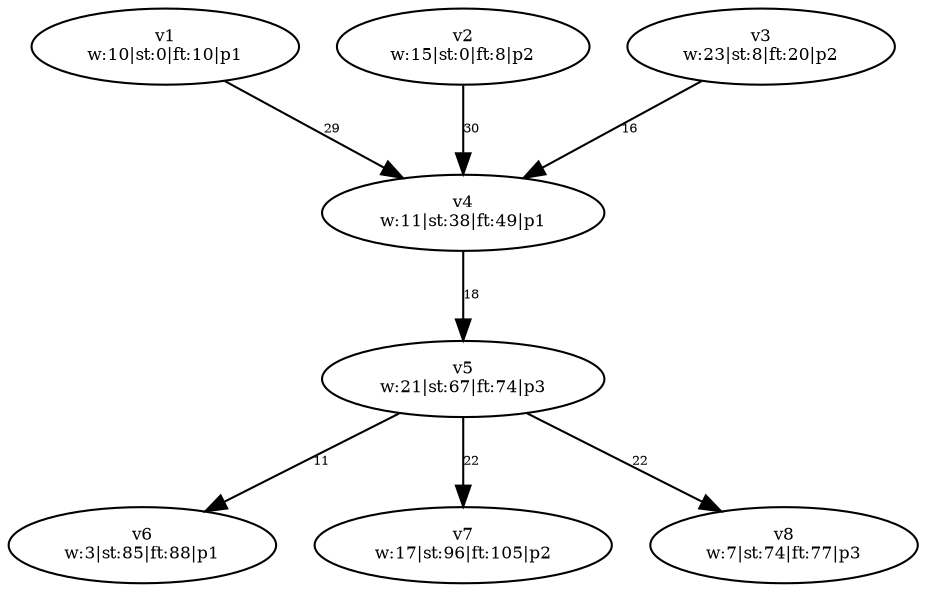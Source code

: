digraph {
	v1 [label="v1
w:10|st:0|ft:10|p1" fontsize=8.0]
	v2 [label="v2
w:15|st:0|ft:8|p2" fontsize=8.0]
	v3 [label="v3
w:23|st:8|ft:20|p2" fontsize=8.0]
	v4 [label="v4
w:11|st:38|ft:49|p1" fontsize=8.0]
	v5 [label="v5
w:21|st:67|ft:74|p3" fontsize=8.0]
	v6 [label="v6
w:3|st:85|ft:88|p1" fontsize=8.0]
	v7 [label="v7
w:17|st:96|ft:105|p2" fontsize=8.0]
	v8 [label="v8
w:7|st:74|ft:77|p3" fontsize=8.0]
	v1 -> v4 [label=29 constraint=true fontsize=6.0]
	v2 -> v4 [label=30 constraint=true fontsize=6.0]
	v3 -> v4 [label=16 constraint=true fontsize=6.0]
	v4 -> v5 [label=18 constraint=true fontsize=6.0]
	v5 -> v6 [label=11 constraint=true fontsize=6.0]
	v5 -> v7 [label=22 constraint=true fontsize=6.0]
	v5 -> v8 [label=22 constraint=true fontsize=6.0]
}
